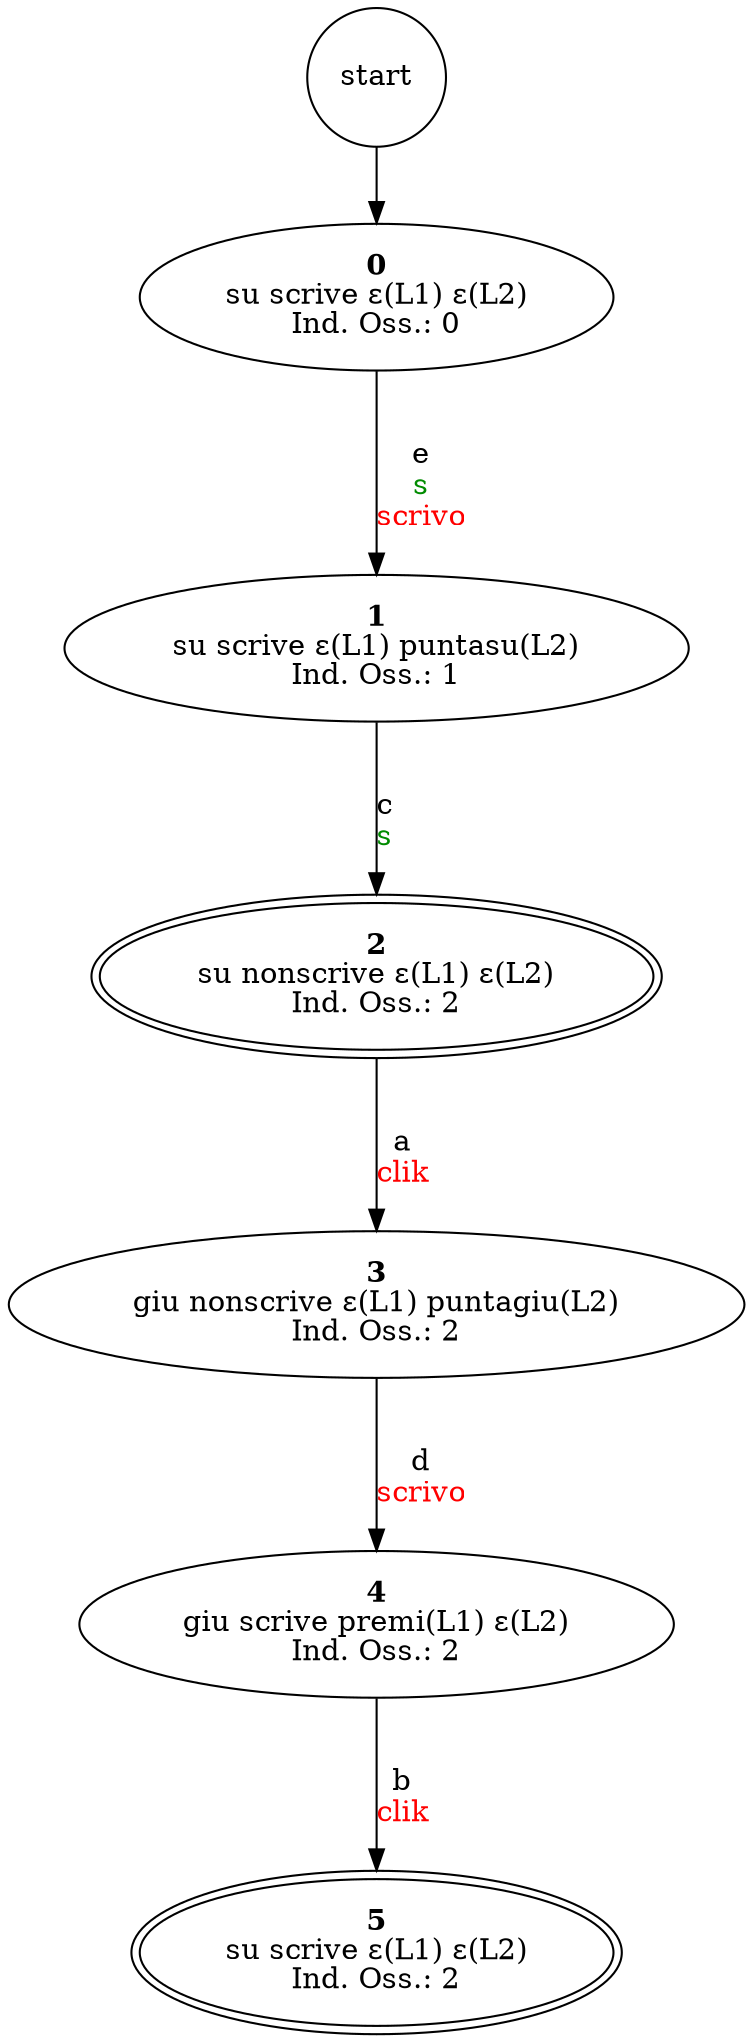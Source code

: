 digraph SpazioComportamentale {
    // ARCHI
    start	->	n0
	n0	->	n1 [label=<<br/>e<br/><font color="green4">s</font><br/><font color="red">scrivo</font>>]
	n1	->	n2 [label=<<br/>c<br/><font color="green4">s</font>>]
	n2	->	n3 [label=<<br/>a<br/><font color="red">clik</font>>]
	n3	->	n4 [label=<<br/>d<br/><font color="red">scrivo</font>>]
	n4	->	n5 [label=<<br/>b<br/><font color="red">clik</font>>]

    // NODI
    start[shape="circle"]
	n0 [label=<<b>0</b><br/>su scrive ε(L1) ε(L2)<br/>Ind. Oss.: 0>]
	n1 [label=<<b>1</b><br/>su scrive ε(L1) puntasu(L2)<br/>Ind. Oss.: 1>]
	n2 [label=<<b>2</b><br/>su nonscrive ε(L1) ε(L2)<br/>Ind. Oss.: 2> peripheries=2]
	n3 [label=<<b>3</b><br/>giu nonscrive ε(L1) puntagiu(L2)<br/>Ind. Oss.: 2>]
	n4 [label=<<b>4</b><br/>giu scrive premi(L1) ε(L2)<br/>Ind. Oss.: 2>]
	n5 [label=<<b>5</b><br/>su scrive ε(L1) ε(L2)<br/>Ind. Oss.: 2> peripheries=2]
}
